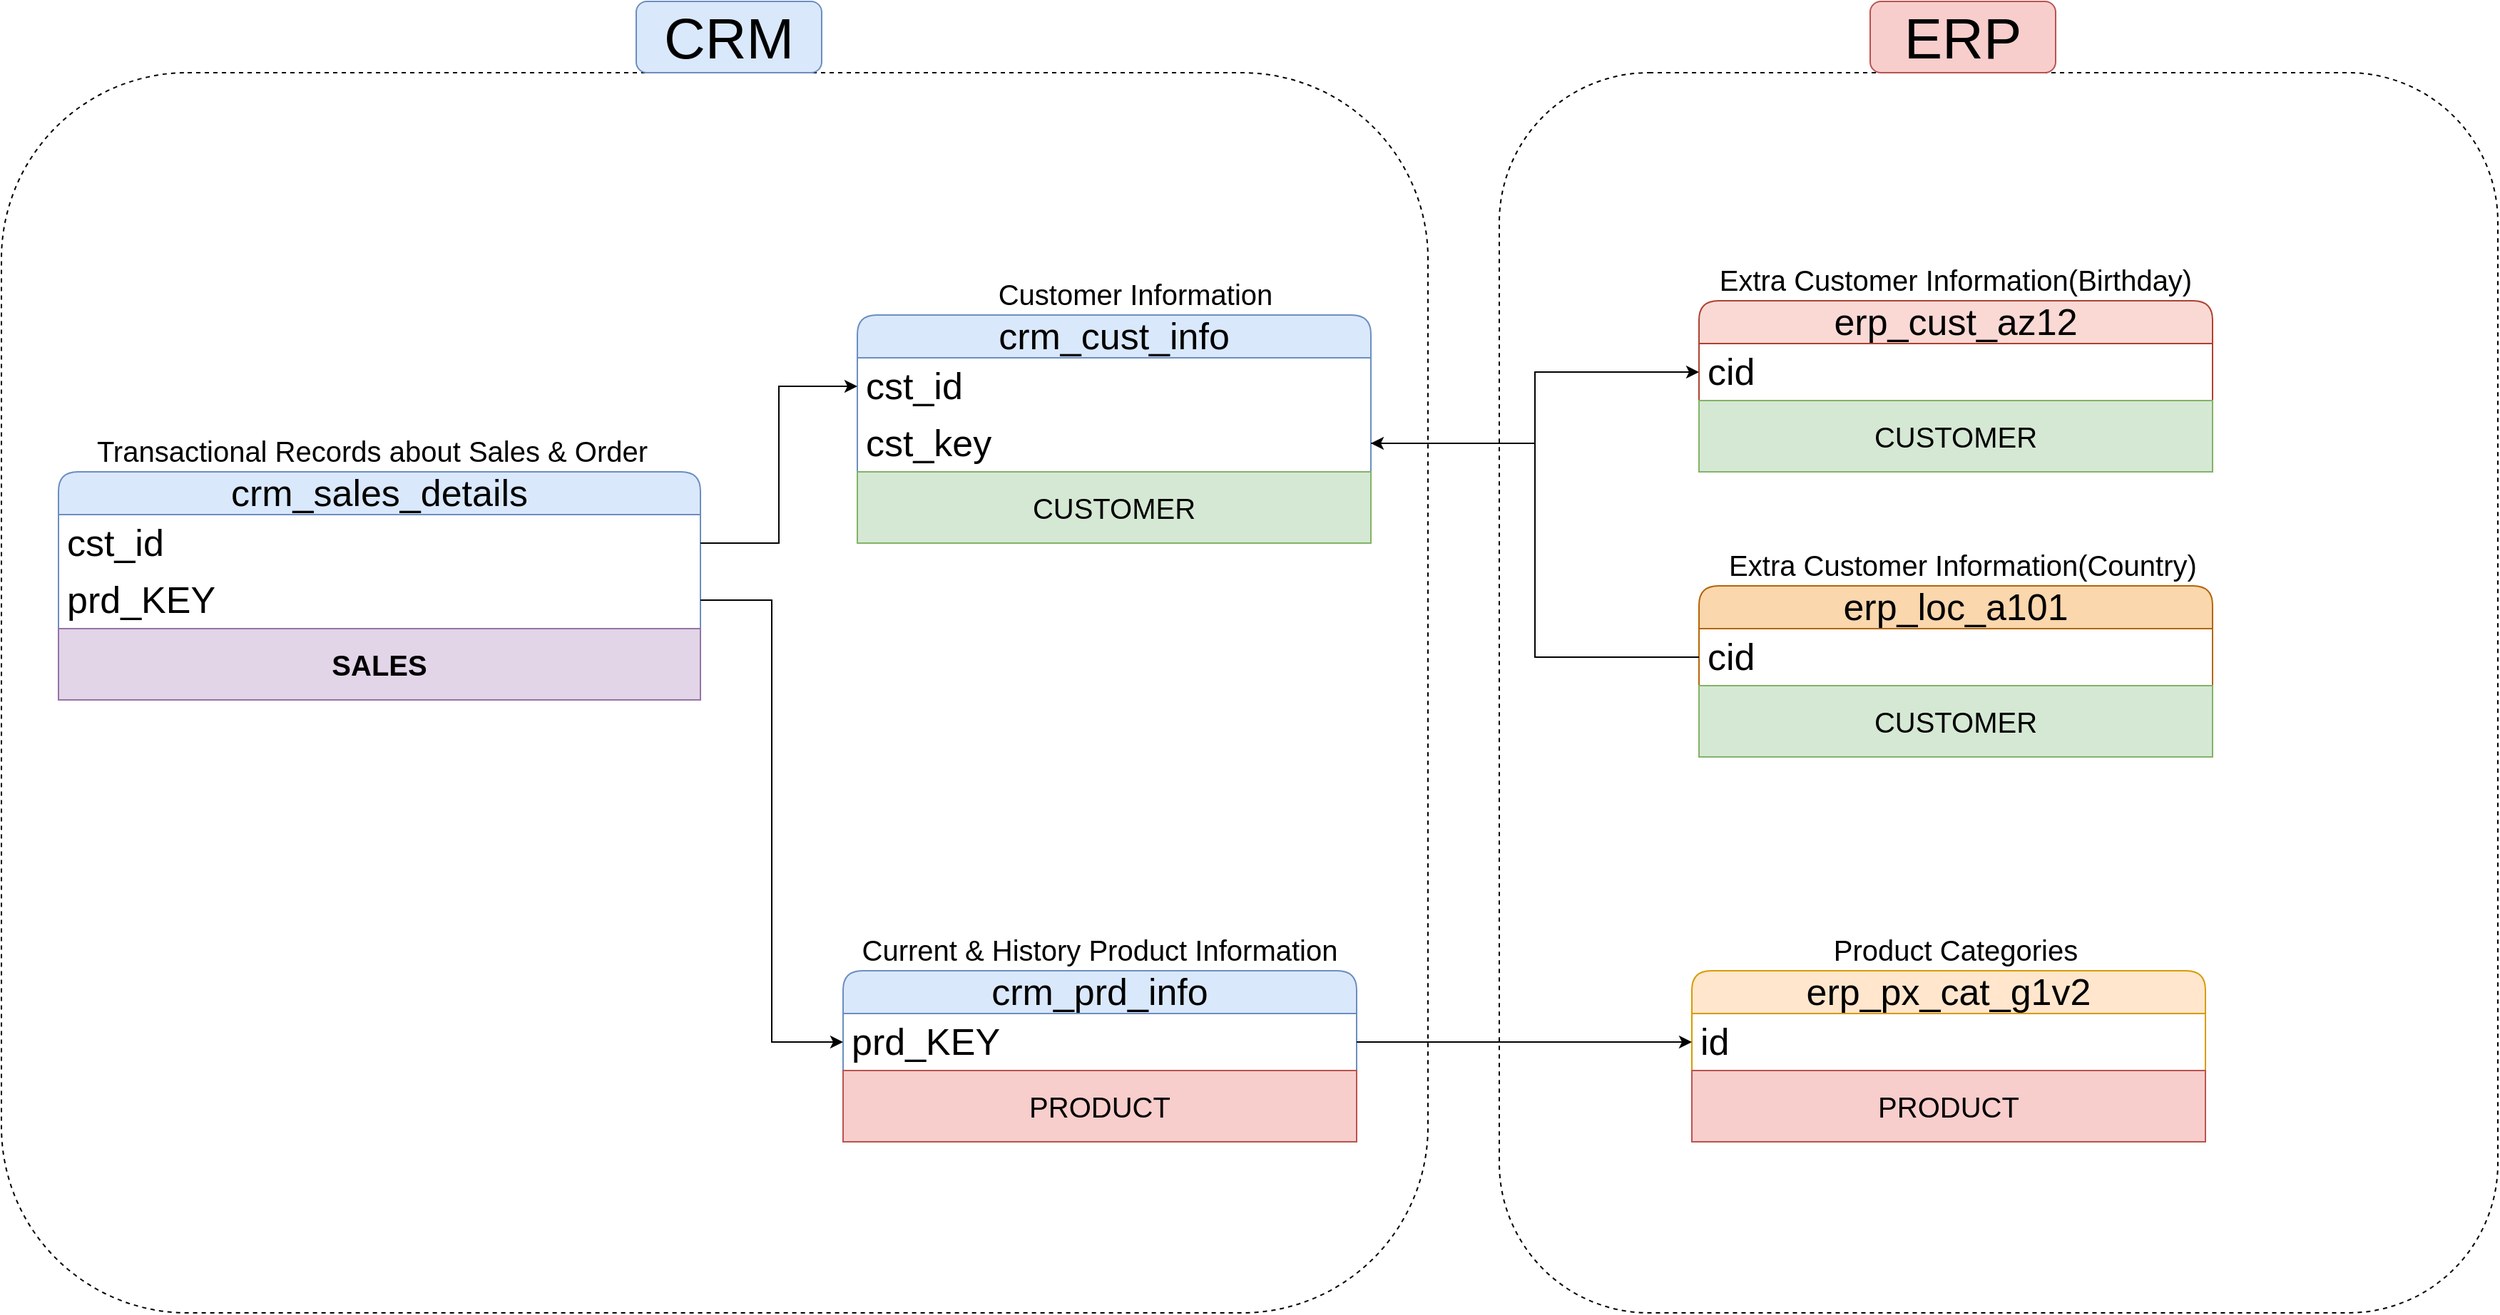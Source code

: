 <mxfile version="28.1.2">
  <diagram name="Page-1" id="Lqive2tv9WN4GJcnl0Zr">
    <mxGraphModel dx="2745" dy="1138" grid="1" gridSize="10" guides="1" tooltips="1" connect="1" arrows="1" fold="1" page="1" pageScale="1" pageWidth="850" pageHeight="1100" math="0" shadow="0">
      <root>
        <mxCell id="0" />
        <mxCell id="1" parent="0" />
        <mxCell id="0Dfa1r7bv34zpl62bsGX-1" value="&lt;div&gt;crm_cust_info&lt;/div&gt;" style="swimlane;fontStyle=0;childLayout=stackLayout;horizontal=1;startSize=30;horizontalStack=0;resizeParent=1;resizeParentMax=0;resizeLast=0;collapsible=1;marginBottom=0;whiteSpace=wrap;html=1;rounded=1;fillColor=#dae8fc;strokeColor=#6c8ebf;fontSize=26;align=center;" parent="1" vertex="1">
          <mxGeometry x="140" y="300" width="360" height="160" as="geometry" />
        </mxCell>
        <mxCell id="0Dfa1r7bv34zpl62bsGX-2" value="cst_id" style="text;strokeColor=none;fillColor=none;align=left;verticalAlign=middle;spacingLeft=4;spacingRight=4;overflow=hidden;points=[[0,0.5],[1,0.5]];portConstraint=eastwest;rotatable=0;whiteSpace=wrap;html=1;fontSize=26;" parent="0Dfa1r7bv34zpl62bsGX-1" vertex="1">
          <mxGeometry y="30" width="360" height="40" as="geometry" />
        </mxCell>
        <mxCell id="0Dfa1r7bv34zpl62bsGX-17" value="cst_key" style="text;strokeColor=none;fillColor=none;align=left;verticalAlign=middle;spacingLeft=4;spacingRight=4;overflow=hidden;points=[[0,0.5],[1,0.5]];portConstraint=eastwest;rotatable=0;whiteSpace=wrap;html=1;fontSize=26;" parent="0Dfa1r7bv34zpl62bsGX-1" vertex="1">
          <mxGeometry y="70" width="360" height="40" as="geometry" />
        </mxCell>
        <mxCell id="7G2WdFA12JgAC_nuheDP-3" value="&lt;font style=&quot;font-size: 20px;&quot;&gt;CUSTOMER&lt;/font&gt;" style="text;html=1;strokeColor=#82b366;fillColor=#d5e8d4;align=center;verticalAlign=middle;whiteSpace=wrap;overflow=hidden;" vertex="1" parent="0Dfa1r7bv34zpl62bsGX-1">
          <mxGeometry y="110" width="360" height="50" as="geometry" />
        </mxCell>
        <mxCell id="0Dfa1r7bv34zpl62bsGX-5" value="&lt;font style=&quot;font-size: 20px;&quot;&gt;Customer Information&lt;/font&gt;" style="text;html=1;align=center;verticalAlign=middle;whiteSpace=wrap;rounded=0;" parent="1" vertex="1">
          <mxGeometry x="140" y="270" width="390" height="30" as="geometry" />
        </mxCell>
        <mxCell id="0Dfa1r7bv34zpl62bsGX-6" value="&lt;div&gt;crm_prd_info&lt;/div&gt;" style="swimlane;fontStyle=0;childLayout=stackLayout;horizontal=1;startSize=30;horizontalStack=0;resizeParent=1;resizeParentMax=0;resizeLast=0;collapsible=1;marginBottom=0;whiteSpace=wrap;html=1;rounded=1;fillColor=#dae8fc;strokeColor=#6c8ebf;fontSize=26;align=center;" parent="1" vertex="1">
          <mxGeometry x="130" y="760" width="360" height="120" as="geometry" />
        </mxCell>
        <mxCell id="0Dfa1r7bv34zpl62bsGX-7" value="prd_KEY" style="text;strokeColor=none;fillColor=none;align=left;verticalAlign=middle;spacingLeft=4;spacingRight=4;overflow=hidden;points=[[0,0.5],[1,0.5]];portConstraint=eastwest;rotatable=0;whiteSpace=wrap;html=1;fontSize=26;" parent="0Dfa1r7bv34zpl62bsGX-6" vertex="1">
          <mxGeometry y="30" width="360" height="40" as="geometry" />
        </mxCell>
        <mxCell id="7G2WdFA12JgAC_nuheDP-1" value="&lt;font style=&quot;font-size: 20px;&quot;&gt;PRODUCT&lt;/font&gt;" style="text;html=1;strokeColor=#b85450;fillColor=#f8cecc;align=center;verticalAlign=middle;whiteSpace=wrap;overflow=hidden;" vertex="1" parent="0Dfa1r7bv34zpl62bsGX-6">
          <mxGeometry y="70" width="360" height="50" as="geometry" />
        </mxCell>
        <mxCell id="0Dfa1r7bv34zpl62bsGX-8" value="&lt;font style=&quot;font-size: 20px;&quot;&gt;Current &amp;amp; History Product Information&lt;/font&gt;" style="text;html=1;align=center;verticalAlign=middle;whiteSpace=wrap;rounded=0;" parent="1" vertex="1">
          <mxGeometry x="115" y="730" width="390" height="30" as="geometry" />
        </mxCell>
        <mxCell id="0Dfa1r7bv34zpl62bsGX-9" value="&lt;div&gt;crm_sales_details&lt;/div&gt;" style="swimlane;fontStyle=0;childLayout=stackLayout;horizontal=1;startSize=30;horizontalStack=0;resizeParent=1;resizeParentMax=0;resizeLast=0;collapsible=1;marginBottom=0;whiteSpace=wrap;html=1;rounded=1;fillColor=#dae8fc;strokeColor=#6c8ebf;fontSize=26;align=center;" parent="1" vertex="1">
          <mxGeometry x="-420" y="410" width="450" height="160" as="geometry" />
        </mxCell>
        <mxCell id="0Dfa1r7bv34zpl62bsGX-12" value="cst_id" style="text;strokeColor=none;fillColor=none;align=left;verticalAlign=middle;spacingLeft=4;spacingRight=4;overflow=hidden;points=[[0,0.5],[1,0.5]];portConstraint=eastwest;rotatable=0;whiteSpace=wrap;html=1;fontSize=26;" parent="0Dfa1r7bv34zpl62bsGX-9" vertex="1">
          <mxGeometry y="30" width="450" height="40" as="geometry" />
        </mxCell>
        <mxCell id="0Dfa1r7bv34zpl62bsGX-10" value="prd_KEY" style="text;strokeColor=none;fillColor=none;align=left;verticalAlign=middle;spacingLeft=4;spacingRight=4;overflow=hidden;points=[[0,0.5],[1,0.5]];portConstraint=eastwest;rotatable=0;whiteSpace=wrap;html=1;fontSize=26;" parent="0Dfa1r7bv34zpl62bsGX-9" vertex="1">
          <mxGeometry y="70" width="450" height="40" as="geometry" />
        </mxCell>
        <mxCell id="7G2WdFA12JgAC_nuheDP-6" value="&lt;font style=&quot;font-size: 20px;&quot;&gt;&lt;b&gt;SALES&lt;/b&gt;&lt;/font&gt;" style="text;html=1;strokeColor=#9673a6;fillColor=#e1d5e7;align=center;verticalAlign=middle;whiteSpace=wrap;overflow=hidden;" vertex="1" parent="0Dfa1r7bv34zpl62bsGX-9">
          <mxGeometry y="110" width="450" height="50" as="geometry" />
        </mxCell>
        <mxCell id="0Dfa1r7bv34zpl62bsGX-11" value="&lt;span style=&quot;font-size: 20px;&quot;&gt;Transactional Records about Sales &amp;amp; Order&lt;/span&gt;" style="text;html=1;align=center;verticalAlign=middle;whiteSpace=wrap;rounded=0;" parent="1" vertex="1">
          <mxGeometry x="-395" y="380" width="390" height="30" as="geometry" />
        </mxCell>
        <mxCell id="0Dfa1r7bv34zpl62bsGX-13" style="edgeStyle=orthogonalEdgeStyle;rounded=0;orthogonalLoop=1;jettySize=auto;html=1;entryX=0;entryY=0.5;entryDx=0;entryDy=0;" parent="1" source="0Dfa1r7bv34zpl62bsGX-12" target="0Dfa1r7bv34zpl62bsGX-2" edge="1">
          <mxGeometry relative="1" as="geometry" />
        </mxCell>
        <mxCell id="0Dfa1r7bv34zpl62bsGX-14" style="edgeStyle=orthogonalEdgeStyle;rounded=0;orthogonalLoop=1;jettySize=auto;html=1;exitX=1;exitY=0.5;exitDx=0;exitDy=0;entryX=0;entryY=0.5;entryDx=0;entryDy=0;" parent="1" source="0Dfa1r7bv34zpl62bsGX-10" target="0Dfa1r7bv34zpl62bsGX-7" edge="1">
          <mxGeometry relative="1" as="geometry" />
        </mxCell>
        <mxCell id="0Dfa1r7bv34zpl62bsGX-15" value="&lt;div&gt;erp_cust_az12&lt;/div&gt;" style="swimlane;fontStyle=0;childLayout=stackLayout;horizontal=1;startSize=30;horizontalStack=0;resizeParent=1;resizeParentMax=0;resizeLast=0;collapsible=1;marginBottom=0;whiteSpace=wrap;html=1;rounded=1;fillColor=#fad9d5;strokeColor=#ae4132;fontSize=26;align=center;" parent="1" vertex="1">
          <mxGeometry x="730" y="290" width="360" height="120" as="geometry" />
        </mxCell>
        <mxCell id="0Dfa1r7bv34zpl62bsGX-16" value="cid" style="text;strokeColor=none;fillColor=none;align=left;verticalAlign=middle;spacingLeft=4;spacingRight=4;overflow=hidden;points=[[0,0.5],[1,0.5]];portConstraint=eastwest;rotatable=0;whiteSpace=wrap;html=1;fontSize=26;" parent="0Dfa1r7bv34zpl62bsGX-15" vertex="1">
          <mxGeometry y="30" width="360" height="40" as="geometry" />
        </mxCell>
        <mxCell id="7G2WdFA12JgAC_nuheDP-5" value="&lt;font style=&quot;font-size: 20px;&quot;&gt;CUSTOMER&lt;/font&gt;" style="text;html=1;strokeColor=#82b366;fillColor=#d5e8d4;align=center;verticalAlign=middle;whiteSpace=wrap;overflow=hidden;" vertex="1" parent="0Dfa1r7bv34zpl62bsGX-15">
          <mxGeometry y="70" width="360" height="50" as="geometry" />
        </mxCell>
        <mxCell id="0Dfa1r7bv34zpl62bsGX-18" style="edgeStyle=orthogonalEdgeStyle;rounded=0;orthogonalLoop=1;jettySize=auto;html=1;exitX=1;exitY=0.5;exitDx=0;exitDy=0;entryX=0;entryY=0.5;entryDx=0;entryDy=0;" parent="1" source="0Dfa1r7bv34zpl62bsGX-17" target="0Dfa1r7bv34zpl62bsGX-16" edge="1">
          <mxGeometry relative="1" as="geometry" />
        </mxCell>
        <mxCell id="0Dfa1r7bv34zpl62bsGX-19" value="&lt;font style=&quot;font-size: 20px;&quot;&gt;Extra Customer Information(Birthday)&lt;/font&gt;" style="text;html=1;align=center;verticalAlign=middle;whiteSpace=wrap;rounded=0;" parent="1" vertex="1">
          <mxGeometry x="715" y="260" width="390" height="30" as="geometry" />
        </mxCell>
        <mxCell id="0Dfa1r7bv34zpl62bsGX-20" value="&lt;div&gt;erp_loc_a101&lt;/div&gt;" style="swimlane;fontStyle=0;childLayout=stackLayout;horizontal=1;startSize=30;horizontalStack=0;resizeParent=1;resizeParentMax=0;resizeLast=0;collapsible=1;marginBottom=0;whiteSpace=wrap;html=1;rounded=1;fillColor=#fad7ac;strokeColor=#b46504;fontSize=26;align=center;" parent="1" vertex="1">
          <mxGeometry x="730" y="490" width="360" height="120" as="geometry" />
        </mxCell>
        <mxCell id="0Dfa1r7bv34zpl62bsGX-21" value="cid" style="text;strokeColor=none;fillColor=none;align=left;verticalAlign=middle;spacingLeft=4;spacingRight=4;overflow=hidden;points=[[0,0.5],[1,0.5]];portConstraint=eastwest;rotatable=0;whiteSpace=wrap;html=1;fontSize=26;" parent="0Dfa1r7bv34zpl62bsGX-20" vertex="1">
          <mxGeometry y="30" width="360" height="40" as="geometry" />
        </mxCell>
        <mxCell id="7G2WdFA12JgAC_nuheDP-4" value="&lt;font style=&quot;font-size: 20px;&quot;&gt;CUSTOMER&lt;/font&gt;" style="text;html=1;strokeColor=#82b366;fillColor=#d5e8d4;align=center;verticalAlign=middle;whiteSpace=wrap;overflow=hidden;" vertex="1" parent="0Dfa1r7bv34zpl62bsGX-20">
          <mxGeometry y="70" width="360" height="50" as="geometry" />
        </mxCell>
        <mxCell id="0Dfa1r7bv34zpl62bsGX-22" style="edgeStyle=orthogonalEdgeStyle;rounded=0;orthogonalLoop=1;jettySize=auto;html=1;exitX=0;exitY=0.5;exitDx=0;exitDy=0;entryX=1;entryY=0.5;entryDx=0;entryDy=0;" parent="1" source="0Dfa1r7bv34zpl62bsGX-21" target="0Dfa1r7bv34zpl62bsGX-17" edge="1">
          <mxGeometry relative="1" as="geometry" />
        </mxCell>
        <mxCell id="0Dfa1r7bv34zpl62bsGX-23" value="&lt;font style=&quot;font-size: 20px;&quot;&gt;Extra Customer Information(Country)&lt;/font&gt;" style="text;html=1;align=center;verticalAlign=middle;whiteSpace=wrap;rounded=0;" parent="1" vertex="1">
          <mxGeometry x="720" y="460" width="390" height="30" as="geometry" />
        </mxCell>
        <mxCell id="0Dfa1r7bv34zpl62bsGX-24" value="&lt;div&gt;erp_px_cat_g1v2&lt;/div&gt;" style="swimlane;fontStyle=0;childLayout=stackLayout;horizontal=1;startSize=30;horizontalStack=0;resizeParent=1;resizeParentMax=0;resizeLast=0;collapsible=1;marginBottom=0;whiteSpace=wrap;html=1;rounded=1;fillColor=#ffe6cc;strokeColor=#d79b00;fontSize=26;align=center;" parent="1" vertex="1">
          <mxGeometry x="725" y="760" width="360" height="120" as="geometry" />
        </mxCell>
        <mxCell id="0Dfa1r7bv34zpl62bsGX-25" value="id" style="text;strokeColor=none;fillColor=none;align=left;verticalAlign=middle;spacingLeft=4;spacingRight=4;overflow=hidden;points=[[0,0.5],[1,0.5]];portConstraint=eastwest;rotatable=0;whiteSpace=wrap;html=1;fontSize=26;" parent="0Dfa1r7bv34zpl62bsGX-24" vertex="1">
          <mxGeometry y="30" width="360" height="40" as="geometry" />
        </mxCell>
        <mxCell id="7G2WdFA12JgAC_nuheDP-2" value="&lt;font style=&quot;font-size: 20px;&quot;&gt;PRODUCT&lt;/font&gt;" style="text;html=1;strokeColor=#b85450;fillColor=#f8cecc;align=center;verticalAlign=middle;whiteSpace=wrap;overflow=hidden;" vertex="1" parent="0Dfa1r7bv34zpl62bsGX-24">
          <mxGeometry y="70" width="360" height="50" as="geometry" />
        </mxCell>
        <mxCell id="0Dfa1r7bv34zpl62bsGX-26" value="&lt;font style=&quot;font-size: 20px;&quot;&gt;Product Categories&lt;/font&gt;" style="text;html=1;align=center;verticalAlign=middle;whiteSpace=wrap;rounded=0;" parent="1" vertex="1">
          <mxGeometry x="715" y="730" width="390" height="30" as="geometry" />
        </mxCell>
        <mxCell id="0Dfa1r7bv34zpl62bsGX-27" style="edgeStyle=orthogonalEdgeStyle;rounded=0;orthogonalLoop=1;jettySize=auto;html=1;entryX=0;entryY=0.5;entryDx=0;entryDy=0;" parent="1" source="0Dfa1r7bv34zpl62bsGX-7" target="0Dfa1r7bv34zpl62bsGX-25" edge="1">
          <mxGeometry relative="1" as="geometry" />
        </mxCell>
        <mxCell id="0Dfa1r7bv34zpl62bsGX-28" value="" style="rounded=1;whiteSpace=wrap;html=1;fillColor=none;dashed=1;" parent="1" vertex="1">
          <mxGeometry x="-460" y="130" width="1000" height="870" as="geometry" />
        </mxCell>
        <mxCell id="0Dfa1r7bv34zpl62bsGX-30" value="" style="rounded=1;whiteSpace=wrap;html=1;fillColor=none;dashed=1;" parent="1" vertex="1">
          <mxGeometry x="590" y="130" width="700" height="870" as="geometry" />
        </mxCell>
        <mxCell id="0Dfa1r7bv34zpl62bsGX-29" value="&lt;font style=&quot;font-size: 40px;&quot;&gt;CRM&lt;/font&gt;" style="text;html=1;align=center;verticalAlign=middle;whiteSpace=wrap;rounded=1;fillColor=#dae8fc;strokeColor=#6c8ebf;" parent="1" vertex="1">
          <mxGeometry x="-15" y="80" width="130" height="50" as="geometry" />
        </mxCell>
        <mxCell id="0Dfa1r7bv34zpl62bsGX-31" value="&lt;font style=&quot;font-size: 40px;&quot;&gt;ERP&lt;/font&gt;" style="text;html=1;align=center;verticalAlign=middle;whiteSpace=wrap;rounded=1;fillColor=#f8cecc;strokeColor=#b85450;" parent="1" vertex="1">
          <mxGeometry x="850" y="80" width="130" height="50" as="geometry" />
        </mxCell>
      </root>
    </mxGraphModel>
  </diagram>
</mxfile>
